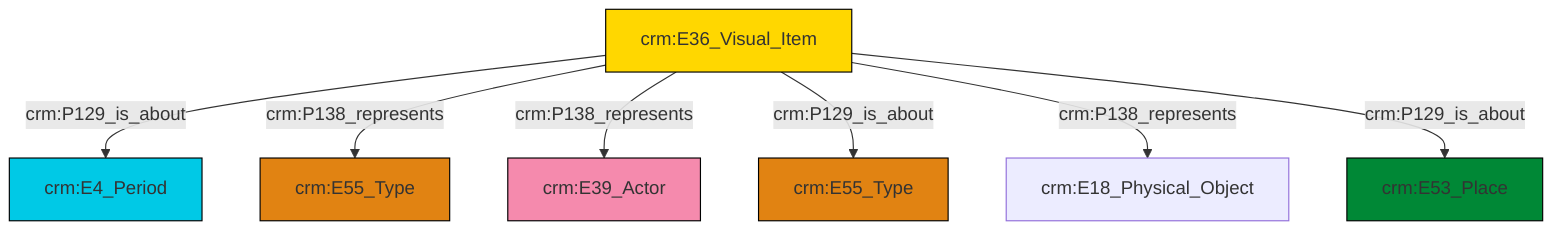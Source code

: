 graph TD
classDef Literal fill:#f2f2f2,stroke:#000000;
classDef CRM_Entity fill:#FFFFFF,stroke:#000000;
classDef Temporal_Entity fill:#00C9E6, stroke:#000000;
classDef Type fill:#E18312, stroke:#000000;
classDef Time-Span fill:#2C9C91, stroke:#000000;
classDef Appellation fill:#FFEB7F, stroke:#000000;
classDef Place fill:#008836, stroke:#000000;
classDef Persistent_Item fill:#B266B2, stroke:#000000;
classDef Conceptual_Object fill:#FFD700, stroke:#000000;
classDef Physical_Thing fill:#D2B48C, stroke:#000000;
classDef Actor fill:#f58aad, stroke:#000000;
classDef PC_Classes fill:#4ce600, stroke:#000000;
classDef Multi fill:#cccccc,stroke:#000000;

2["crm:E36_Visual_Item"]:::Conceptual_Object -->|crm:P129_is_about| 3["crm:E4_Period"]:::Temporal_Entity
2["crm:E36_Visual_Item"]:::Conceptual_Object -->|crm:P138_represents| 4["crm:E55_Type"]:::Type
2["crm:E36_Visual_Item"]:::Conceptual_Object -->|crm:P138_represents| 0["crm:E39_Actor"]:::Actor
2["crm:E36_Visual_Item"]:::Conceptual_Object -->|crm:P129_is_about| 10["crm:E55_Type"]:::Type
2["crm:E36_Visual_Item"]:::Conceptual_Object -->|crm:P138_represents| 8["crm:E18_Physical_Object"]:::Default
2["crm:E36_Visual_Item"]:::Conceptual_Object -->|crm:P129_is_about| 12["crm:E53_Place"]:::Place